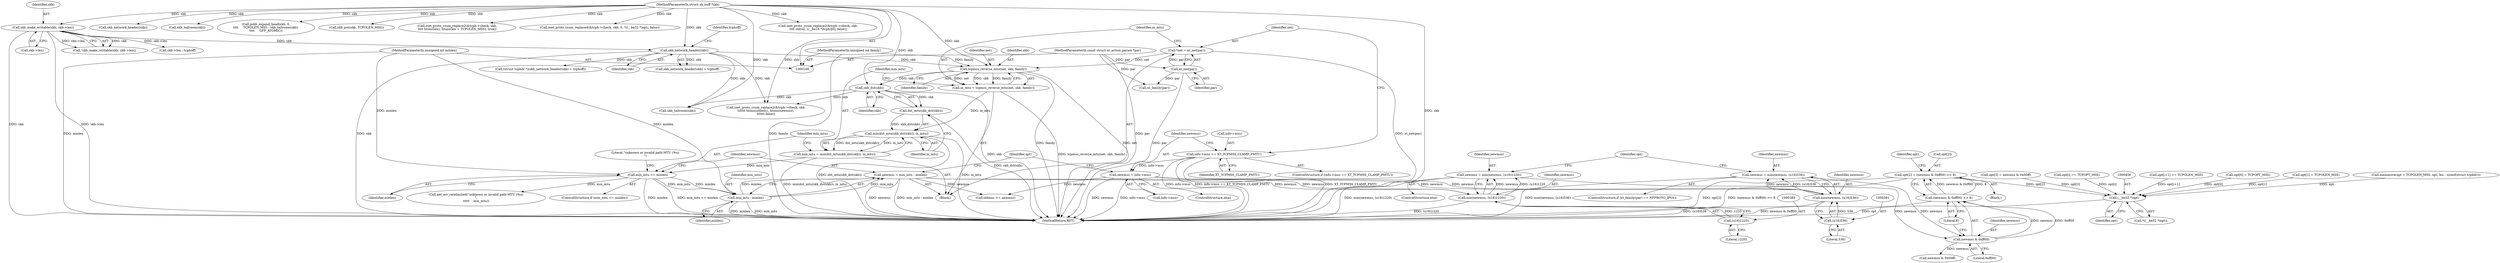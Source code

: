 digraph "0_linux_2638fd0f92d4397884fd991d8f4925cb3f081901@array" {
"1000431" [label="(Call,opt[2] = (newmss & 0xff00) >> 8)"];
"1000435" [label="(Call,(newmss & 0xff00) >> 8)"];
"1000436" [label="(Call,newmss & 0xff00)"];
"1000376" [label="(Call,newmss = min(newmss, (u16)536))"];
"1000378" [label="(Call,min(newmss, (u16)536))"];
"1000226" [label="(Call,newmss = min_mtu - minlen)"];
"1000228" [label="(Call,min_mtu - minlen)"];
"1000216" [label="(Call,min_mtu <= minlen)"];
"1000208" [label="(Call,min_mtu = min(dst_mtu(skb_dst(skb)), in_mtu))"];
"1000210" [label="(Call,min(dst_mtu(skb_dst(skb)), in_mtu))"];
"1000211" [label="(Call,dst_mtu(skb_dst(skb)))"];
"1000212" [label="(Call,skb_dst(skb))"];
"1000203" [label="(Call,tcpmss_reverse_mtu(net, skb, family))"];
"1000196" [label="(Call,*net = xt_net(par))"];
"1000198" [label="(Call,xt_net(par))"];
"1000108" [label="(MethodParameterIn,const struct xt_action_param *par)"];
"1000166" [label="(Call,skb_network_header(skb))"];
"1000136" [label="(Call,skb_make_writable(skb, skb->len))"];
"1000107" [label="(MethodParameterIn,struct sk_buff *skb)"];
"1000109" [label="(MethodParameterIn,unsigned int family)"];
"1000201" [label="(Call,in_mtu = tcpmss_reverse_mtu(net, skb, family))"];
"1000111" [label="(MethodParameterIn,unsigned int minlen)"];
"1000232" [label="(Call,newmss = info->mss)"];
"1000189" [label="(Call,info->mss == XT_TCPMSS_CLAMP_PMTU)"];
"1000380" [label="(Call,(u16)536)"];
"1000384" [label="(Call,newmss = min(newmss, (u16)1220))"];
"1000386" [label="(Call,min(newmss, (u16)1220))"];
"1000388" [label="(Call,(u16)1220)"];
"1000455" [label="(Call,(__be32 *)opt)"];
"1000108" [label="(MethodParameterIn,const struct xt_action_param *par)"];
"1000365" [label="(Call,skb_network_header(skb))"];
"1000189" [label="(Call,info->mss == XT_TCPMSS_CLAMP_PMTU)"];
"1000265" [label="(Call,opt[i+1] == TCPOLEN_MSS)"];
"1000382" [label="(Literal,536)"];
"1000109" [label="(MethodParameterIn,unsigned int family)"];
"1000199" [label="(Identifier,par)"];
"1000197" [label="(Identifier,net)"];
"1000371" [label="(ControlStructure,if (xt_family(par) == NFPROTO_IPV4))"];
"1000230" [label="(Identifier,minlen)"];
"1000376" [label="(Call,newmss = min(newmss, (u16)536))"];
"1000137" [label="(Identifier,skb)"];
"1000383" [label="(ControlStructure,else)"];
"1000377" [label="(Identifier,newmss)"];
"1000218" [label="(Identifier,minlen)"];
"1000444" [label="(Call,newmss & 0x00ff)"];
"1000436" [label="(Call,newmss & 0xff00)"];
"1000188" [label="(ControlStructure,if (info->mss == XT_TCPMSS_CLAMP_PMTU))"];
"1000290" [label="(Call,oldmss <= newmss)"];
"1000226" [label="(Call,newmss = min_mtu - minlen)"];
"1000206" [label="(Identifier,family)"];
"1000437" [label="(Identifier,newmss)"];
"1000455" [label="(Call,(__be32 *)opt)"];
"1000454" [label="(Call,*((__be32 *)opt))"];
"1000204" [label="(Identifier,net)"];
"1000421" [label="(Call,opt[0] = TCPOPT_MSS)"];
"1000232" [label="(Call,newmss = info->mss)"];
"1000435" [label="(Call,(newmss & 0xff00) >> 8)"];
"1000136" [label="(Call,skb_make_writable(skb, skb->len))"];
"1000212" [label="(Call,skb_dst(skb))"];
"1000205" [label="(Identifier,skb)"];
"1000354" [label="(Call,skb_tailroom(skb))"];
"1000432" [label="(Call,opt[2])"];
"1000112" [label="(Block,)"];
"1000227" [label="(Identifier,newmss)"];
"1000216" [label="(Call,min_mtu <= minlen)"];
"1000349" [label="(Call,pskb_expand_head(skb, 0,\n\t\t\t\t     TCPOLEN_MSS - skb_tailroom(skb),\n\t\t\t\t     GFP_ATOMIC))"];
"1000165" [label="(Call,skb_network_header(skb) + tcphoff)"];
"1000238" [label="(Identifier,opt)"];
"1000231" [label="(ControlStructure,else)"];
"1000217" [label="(Identifier,min_mtu)"];
"1000344" [label="(Call,skb_tailroom(skb))"];
"1000201" [label="(Call,in_mtu = tcpmss_reverse_mtu(net, skb, family))"];
"1000234" [label="(Call,info->mss)"];
"1000209" [label="(Identifier,min_mtu)"];
"1000386" [label="(Call,min(newmss, (u16)1220))"];
"1000373" [label="(Call,xt_family(par))"];
"1000438" [label="(Literal,0xff00)"];
"1000488" [label="(MethodReturn,RET)"];
"1000385" [label="(Identifier,newmss)"];
"1000439" [label="(Literal,8)"];
"1000368" [label="(Call,skb_put(skb, TCPOLEN_MSS))"];
"1000392" [label="(Identifier,opt)"];
"1000221" [label="(Literal,\"unknown or invalid path-MTU (%u)\n\")"];
"1000315" [label="(Call,inet_proto_csum_replace2(&tcph->check, skb,\n\t\t\t\t\t\t htons(oldmss), htons(newmss),\n\t\t\t\t\t\t false))"];
"1000166" [label="(Call,skb_network_header(skb))"];
"1000380" [label="(Call,(u16)536)"];
"1000426" [label="(Call,opt[1] = TCPOLEN_MSS)"];
"1000193" [label="(Identifier,XT_TCPMSS_CLAMP_PMTU)"];
"1000379" [label="(Identifier,newmss)"];
"1000431" [label="(Call,opt[2] = (newmss & 0xff00) >> 8)"];
"1000387" [label="(Identifier,newmss)"];
"1000190" [label="(Call,info->mss)"];
"1000408" [label="(Call,inet_proto_csum_replace2(&tcph->check, skb,\n\t\t\t\t htons(len), htons(len + TCPOLEN_MSS), true))"];
"1000208" [label="(Call,min_mtu = min(dst_mtu(skb_dst(skb)), in_mtu))"];
"1000457" [label="(Identifier,opt)"];
"1000211" [label="(Call,dst_mtu(skb_dst(skb)))"];
"1000198" [label="(Call,xt_net(par))"];
"1000210" [label="(Call,min(dst_mtu(skb_dst(skb)), in_mtu))"];
"1000442" [label="(Identifier,opt)"];
"1000107" [label="(MethodParameterIn,struct sk_buff *skb)"];
"1000214" [label="(Identifier,in_mtu)"];
"1000203" [label="(Call,tcpmss_reverse_mtu(net, skb, family))"];
"1000233" [label="(Identifier,newmss)"];
"1000202" [label="(Identifier,in_mtu)"];
"1000146" [label="(Call,skb->len - tcphoff)"];
"1000399" [label="(Call,memmove(opt + TCPOLEN_MSS, opt, len - sizeof(struct tcphdr)))"];
"1000111" [label="(MethodParameterIn,unsigned int minlen)"];
"1000220" [label="(Call,net_err_ratelimited(\"unknown or invalid path-MTU (%u)\n\",\n\t\t\t\t\t    min_mtu))"];
"1000138" [label="(Call,skb->len)"];
"1000163" [label="(Call,(struct tcphdr *)(skb_network_header(skb) + tcphoff))"];
"1000167" [label="(Identifier,skb)"];
"1000447" [label="(Call,inet_proto_csum_replace4(&tcph->check, skb, 0, *((__be32 *)opt), false))"];
"1000194" [label="(Block,)"];
"1000196" [label="(Call,*net = xt_net(par))"];
"1000213" [label="(Identifier,skb)"];
"1000440" [label="(Call,opt[3] = newmss & 0x00ff)"];
"1000135" [label="(Call,!skb_make_writable(skb, skb->len))"];
"1000260" [label="(Call,opt[i] == TCPOPT_MSS)"];
"1000168" [label="(Identifier,tcphoff)"];
"1000388" [label="(Call,(u16)1220)"];
"1000390" [label="(Literal,1220)"];
"1000228" [label="(Call,min_mtu - minlen)"];
"1000378" [label="(Call,min(newmss, (u16)536))"];
"1000384" [label="(Call,newmss = min(newmss, (u16)1220))"];
"1000473" [label="(Call,inet_proto_csum_replace2(&tcph->check, skb,\n\t\t\t\t oldval, ((__be16 *)tcph)[6], false))"];
"1000215" [label="(ControlStructure,if (min_mtu <= minlen))"];
"1000229" [label="(Identifier,min_mtu)"];
"1000431" -> "1000112"  [label="AST: "];
"1000431" -> "1000435"  [label="CFG: "];
"1000432" -> "1000431"  [label="AST: "];
"1000435" -> "1000431"  [label="AST: "];
"1000442" -> "1000431"  [label="CFG: "];
"1000431" -> "1000488"  [label="DDG: opt[2]"];
"1000431" -> "1000488"  [label="DDG: (newmss & 0xff00) >> 8"];
"1000435" -> "1000431"  [label="DDG: newmss & 0xff00"];
"1000435" -> "1000431"  [label="DDG: 8"];
"1000431" -> "1000455"  [label="DDG: opt[2]"];
"1000435" -> "1000439"  [label="CFG: "];
"1000436" -> "1000435"  [label="AST: "];
"1000439" -> "1000435"  [label="AST: "];
"1000435" -> "1000488"  [label="DDG: newmss & 0xff00"];
"1000436" -> "1000435"  [label="DDG: newmss"];
"1000436" -> "1000435"  [label="DDG: 0xff00"];
"1000436" -> "1000438"  [label="CFG: "];
"1000437" -> "1000436"  [label="AST: "];
"1000438" -> "1000436"  [label="AST: "];
"1000439" -> "1000436"  [label="CFG: "];
"1000376" -> "1000436"  [label="DDG: newmss"];
"1000384" -> "1000436"  [label="DDG: newmss"];
"1000436" -> "1000444"  [label="DDG: newmss"];
"1000376" -> "1000371"  [label="AST: "];
"1000376" -> "1000378"  [label="CFG: "];
"1000377" -> "1000376"  [label="AST: "];
"1000378" -> "1000376"  [label="AST: "];
"1000392" -> "1000376"  [label="CFG: "];
"1000376" -> "1000488"  [label="DDG: min(newmss, (u16)536)"];
"1000378" -> "1000376"  [label="DDG: newmss"];
"1000378" -> "1000376"  [label="DDG: (u16)536"];
"1000378" -> "1000380"  [label="CFG: "];
"1000379" -> "1000378"  [label="AST: "];
"1000380" -> "1000378"  [label="AST: "];
"1000378" -> "1000488"  [label="DDG: (u16)536"];
"1000226" -> "1000378"  [label="DDG: newmss"];
"1000232" -> "1000378"  [label="DDG: newmss"];
"1000380" -> "1000378"  [label="DDG: 536"];
"1000226" -> "1000194"  [label="AST: "];
"1000226" -> "1000228"  [label="CFG: "];
"1000227" -> "1000226"  [label="AST: "];
"1000228" -> "1000226"  [label="AST: "];
"1000238" -> "1000226"  [label="CFG: "];
"1000226" -> "1000488"  [label="DDG: newmss"];
"1000226" -> "1000488"  [label="DDG: min_mtu - minlen"];
"1000228" -> "1000226"  [label="DDG: min_mtu"];
"1000228" -> "1000226"  [label="DDG: minlen"];
"1000226" -> "1000290"  [label="DDG: newmss"];
"1000226" -> "1000386"  [label="DDG: newmss"];
"1000228" -> "1000230"  [label="CFG: "];
"1000229" -> "1000228"  [label="AST: "];
"1000230" -> "1000228"  [label="AST: "];
"1000228" -> "1000488"  [label="DDG: min_mtu"];
"1000228" -> "1000488"  [label="DDG: minlen"];
"1000216" -> "1000228"  [label="DDG: min_mtu"];
"1000216" -> "1000228"  [label="DDG: minlen"];
"1000111" -> "1000228"  [label="DDG: minlen"];
"1000216" -> "1000215"  [label="AST: "];
"1000216" -> "1000218"  [label="CFG: "];
"1000217" -> "1000216"  [label="AST: "];
"1000218" -> "1000216"  [label="AST: "];
"1000221" -> "1000216"  [label="CFG: "];
"1000227" -> "1000216"  [label="CFG: "];
"1000216" -> "1000488"  [label="DDG: min_mtu <= minlen"];
"1000216" -> "1000488"  [label="DDG: minlen"];
"1000208" -> "1000216"  [label="DDG: min_mtu"];
"1000111" -> "1000216"  [label="DDG: minlen"];
"1000216" -> "1000220"  [label="DDG: min_mtu"];
"1000208" -> "1000194"  [label="AST: "];
"1000208" -> "1000210"  [label="CFG: "];
"1000209" -> "1000208"  [label="AST: "];
"1000210" -> "1000208"  [label="AST: "];
"1000217" -> "1000208"  [label="CFG: "];
"1000208" -> "1000488"  [label="DDG: min(dst_mtu(skb_dst(skb)), in_mtu)"];
"1000210" -> "1000208"  [label="DDG: dst_mtu(skb_dst(skb))"];
"1000210" -> "1000208"  [label="DDG: in_mtu"];
"1000210" -> "1000214"  [label="CFG: "];
"1000211" -> "1000210"  [label="AST: "];
"1000214" -> "1000210"  [label="AST: "];
"1000210" -> "1000488"  [label="DDG: in_mtu"];
"1000210" -> "1000488"  [label="DDG: dst_mtu(skb_dst(skb))"];
"1000211" -> "1000210"  [label="DDG: skb_dst(skb)"];
"1000201" -> "1000210"  [label="DDG: in_mtu"];
"1000211" -> "1000212"  [label="CFG: "];
"1000212" -> "1000211"  [label="AST: "];
"1000214" -> "1000211"  [label="CFG: "];
"1000211" -> "1000488"  [label="DDG: skb_dst(skb)"];
"1000212" -> "1000211"  [label="DDG: skb"];
"1000212" -> "1000213"  [label="CFG: "];
"1000213" -> "1000212"  [label="AST: "];
"1000212" -> "1000488"  [label="DDG: skb"];
"1000203" -> "1000212"  [label="DDG: skb"];
"1000107" -> "1000212"  [label="DDG: skb"];
"1000212" -> "1000315"  [label="DDG: skb"];
"1000212" -> "1000344"  [label="DDG: skb"];
"1000203" -> "1000201"  [label="AST: "];
"1000203" -> "1000206"  [label="CFG: "];
"1000204" -> "1000203"  [label="AST: "];
"1000205" -> "1000203"  [label="AST: "];
"1000206" -> "1000203"  [label="AST: "];
"1000201" -> "1000203"  [label="CFG: "];
"1000203" -> "1000488"  [label="DDG: family"];
"1000203" -> "1000488"  [label="DDG: net"];
"1000203" -> "1000201"  [label="DDG: net"];
"1000203" -> "1000201"  [label="DDG: skb"];
"1000203" -> "1000201"  [label="DDG: family"];
"1000196" -> "1000203"  [label="DDG: net"];
"1000166" -> "1000203"  [label="DDG: skb"];
"1000107" -> "1000203"  [label="DDG: skb"];
"1000109" -> "1000203"  [label="DDG: family"];
"1000196" -> "1000194"  [label="AST: "];
"1000196" -> "1000198"  [label="CFG: "];
"1000197" -> "1000196"  [label="AST: "];
"1000198" -> "1000196"  [label="AST: "];
"1000202" -> "1000196"  [label="CFG: "];
"1000196" -> "1000488"  [label="DDG: xt_net(par)"];
"1000198" -> "1000196"  [label="DDG: par"];
"1000198" -> "1000199"  [label="CFG: "];
"1000199" -> "1000198"  [label="AST: "];
"1000198" -> "1000488"  [label="DDG: par"];
"1000108" -> "1000198"  [label="DDG: par"];
"1000198" -> "1000373"  [label="DDG: par"];
"1000108" -> "1000106"  [label="AST: "];
"1000108" -> "1000488"  [label="DDG: par"];
"1000108" -> "1000373"  [label="DDG: par"];
"1000166" -> "1000165"  [label="AST: "];
"1000166" -> "1000167"  [label="CFG: "];
"1000167" -> "1000166"  [label="AST: "];
"1000168" -> "1000166"  [label="CFG: "];
"1000166" -> "1000488"  [label="DDG: skb"];
"1000166" -> "1000163"  [label="DDG: skb"];
"1000166" -> "1000165"  [label="DDG: skb"];
"1000136" -> "1000166"  [label="DDG: skb"];
"1000107" -> "1000166"  [label="DDG: skb"];
"1000166" -> "1000315"  [label="DDG: skb"];
"1000166" -> "1000344"  [label="DDG: skb"];
"1000136" -> "1000135"  [label="AST: "];
"1000136" -> "1000138"  [label="CFG: "];
"1000137" -> "1000136"  [label="AST: "];
"1000138" -> "1000136"  [label="AST: "];
"1000135" -> "1000136"  [label="CFG: "];
"1000136" -> "1000488"  [label="DDG: skb->len"];
"1000136" -> "1000488"  [label="DDG: skb"];
"1000136" -> "1000135"  [label="DDG: skb"];
"1000136" -> "1000135"  [label="DDG: skb->len"];
"1000107" -> "1000136"  [label="DDG: skb"];
"1000136" -> "1000146"  [label="DDG: skb->len"];
"1000107" -> "1000106"  [label="AST: "];
"1000107" -> "1000488"  [label="DDG: skb"];
"1000107" -> "1000315"  [label="DDG: skb"];
"1000107" -> "1000344"  [label="DDG: skb"];
"1000107" -> "1000349"  [label="DDG: skb"];
"1000107" -> "1000354"  [label="DDG: skb"];
"1000107" -> "1000365"  [label="DDG: skb"];
"1000107" -> "1000368"  [label="DDG: skb"];
"1000107" -> "1000408"  [label="DDG: skb"];
"1000107" -> "1000447"  [label="DDG: skb"];
"1000107" -> "1000473"  [label="DDG: skb"];
"1000109" -> "1000106"  [label="AST: "];
"1000109" -> "1000488"  [label="DDG: family"];
"1000201" -> "1000194"  [label="AST: "];
"1000202" -> "1000201"  [label="AST: "];
"1000209" -> "1000201"  [label="CFG: "];
"1000201" -> "1000488"  [label="DDG: tcpmss_reverse_mtu(net, skb, family)"];
"1000111" -> "1000106"  [label="AST: "];
"1000111" -> "1000488"  [label="DDG: minlen"];
"1000232" -> "1000231"  [label="AST: "];
"1000232" -> "1000234"  [label="CFG: "];
"1000233" -> "1000232"  [label="AST: "];
"1000234" -> "1000232"  [label="AST: "];
"1000238" -> "1000232"  [label="CFG: "];
"1000232" -> "1000488"  [label="DDG: newmss"];
"1000232" -> "1000488"  [label="DDG: info->mss"];
"1000189" -> "1000232"  [label="DDG: info->mss"];
"1000232" -> "1000290"  [label="DDG: newmss"];
"1000232" -> "1000386"  [label="DDG: newmss"];
"1000189" -> "1000188"  [label="AST: "];
"1000189" -> "1000193"  [label="CFG: "];
"1000190" -> "1000189"  [label="AST: "];
"1000193" -> "1000189"  [label="AST: "];
"1000197" -> "1000189"  [label="CFG: "];
"1000233" -> "1000189"  [label="CFG: "];
"1000189" -> "1000488"  [label="DDG: info->mss"];
"1000189" -> "1000488"  [label="DDG: info->mss == XT_TCPMSS_CLAMP_PMTU"];
"1000189" -> "1000488"  [label="DDG: XT_TCPMSS_CLAMP_PMTU"];
"1000380" -> "1000382"  [label="CFG: "];
"1000381" -> "1000380"  [label="AST: "];
"1000382" -> "1000380"  [label="AST: "];
"1000384" -> "1000383"  [label="AST: "];
"1000384" -> "1000386"  [label="CFG: "];
"1000385" -> "1000384"  [label="AST: "];
"1000386" -> "1000384"  [label="AST: "];
"1000392" -> "1000384"  [label="CFG: "];
"1000384" -> "1000488"  [label="DDG: min(newmss, (u16)1220)"];
"1000386" -> "1000384"  [label="DDG: newmss"];
"1000386" -> "1000384"  [label="DDG: (u16)1220"];
"1000386" -> "1000388"  [label="CFG: "];
"1000387" -> "1000386"  [label="AST: "];
"1000388" -> "1000386"  [label="AST: "];
"1000386" -> "1000488"  [label="DDG: (u16)1220"];
"1000388" -> "1000386"  [label="DDG: 1220"];
"1000388" -> "1000390"  [label="CFG: "];
"1000389" -> "1000388"  [label="AST: "];
"1000390" -> "1000388"  [label="AST: "];
"1000455" -> "1000454"  [label="AST: "];
"1000455" -> "1000457"  [label="CFG: "];
"1000456" -> "1000455"  [label="AST: "];
"1000457" -> "1000455"  [label="AST: "];
"1000454" -> "1000455"  [label="CFG: "];
"1000455" -> "1000488"  [label="DDG: opt"];
"1000426" -> "1000455"  [label="DDG: opt[1]"];
"1000399" -> "1000455"  [label="DDG: opt"];
"1000421" -> "1000455"  [label="DDG: opt[0]"];
"1000440" -> "1000455"  [label="DDG: opt[3]"];
"1000260" -> "1000455"  [label="DDG: opt[i]"];
"1000265" -> "1000455"  [label="DDG: opt[i+1]"];
}
